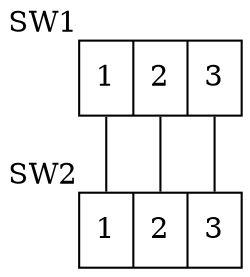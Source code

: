 // In this network, the RP is the port with the least cost.
graph MG {
  node [shape=record]

  SW1 [label="<1>1|<2>2|<3>3" mac="00:00:00:00:00:01" priority=32768 xlabel=SW1]
  SW2 [label="<1>1|<2>2|<3>3" mac="00:00:00:00:00:02" priority=32768 xlabel=SW2]

  SW1:1 -- SW2:1 [speed=100];
  SW1:2 -- SW2:2 [speed=100];
  SW1:3 -- SW2:3 [speed=1000];

}